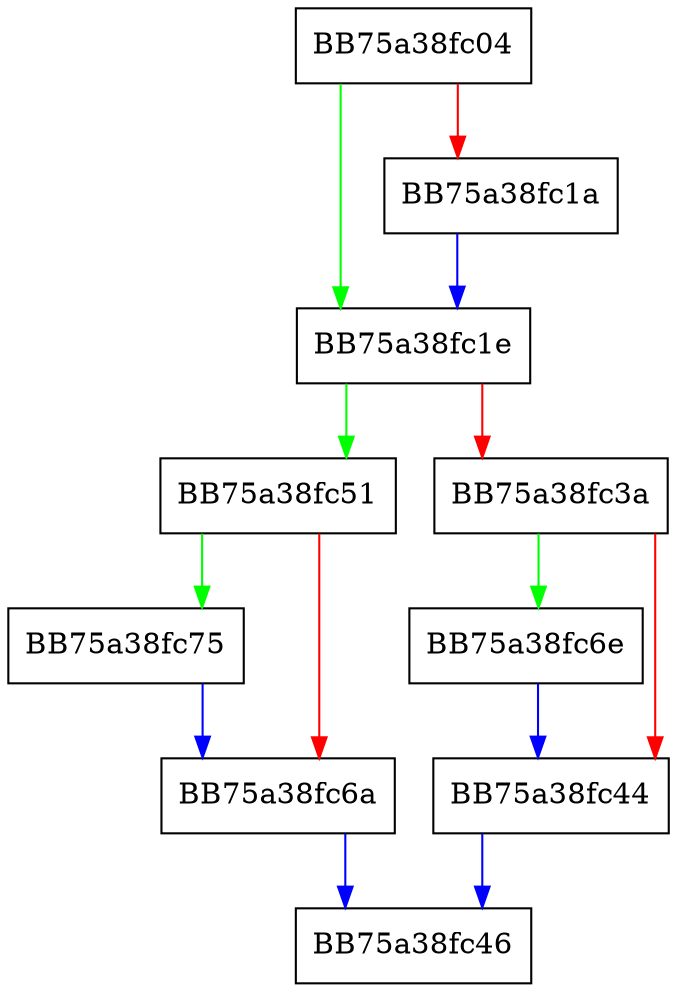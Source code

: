 digraph GetProcessStartParams {
  node [shape="box"];
  graph [splines=ortho];
  BB75a38fc04 -> BB75a38fc1e [color="green"];
  BB75a38fc04 -> BB75a38fc1a [color="red"];
  BB75a38fc1a -> BB75a38fc1e [color="blue"];
  BB75a38fc1e -> BB75a38fc51 [color="green"];
  BB75a38fc1e -> BB75a38fc3a [color="red"];
  BB75a38fc3a -> BB75a38fc6e [color="green"];
  BB75a38fc3a -> BB75a38fc44 [color="red"];
  BB75a38fc44 -> BB75a38fc46 [color="blue"];
  BB75a38fc51 -> BB75a38fc75 [color="green"];
  BB75a38fc51 -> BB75a38fc6a [color="red"];
  BB75a38fc6a -> BB75a38fc46 [color="blue"];
  BB75a38fc6e -> BB75a38fc44 [color="blue"];
  BB75a38fc75 -> BB75a38fc6a [color="blue"];
}